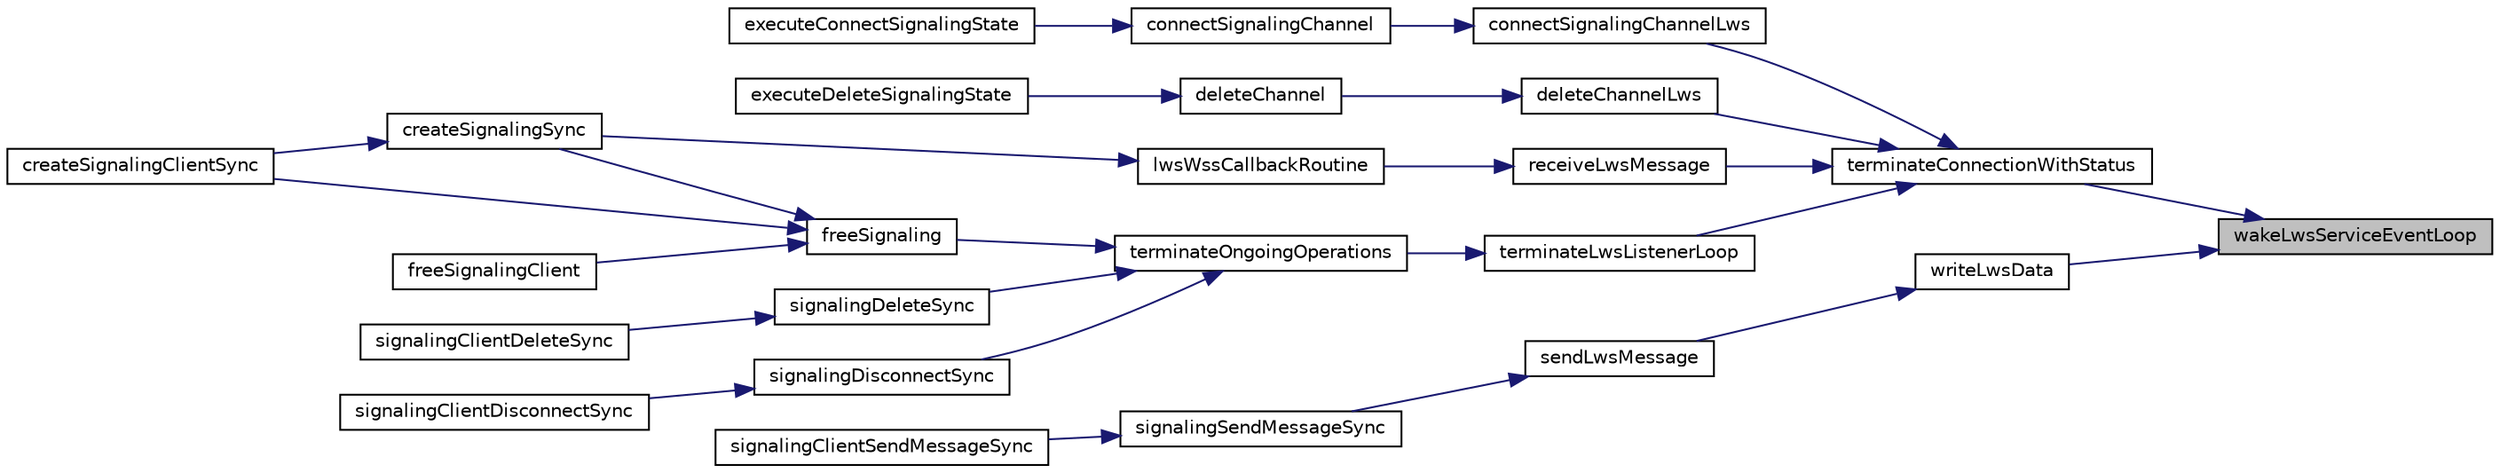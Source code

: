 digraph "wakeLwsServiceEventLoop"
{
 // LATEX_PDF_SIZE
  edge [fontname="Helvetica",fontsize="10",labelfontname="Helvetica",labelfontsize="10"];
  node [fontname="Helvetica",fontsize="10",shape=record];
  rankdir="RL";
  Node1 [label="wakeLwsServiceEventLoop",height=0.2,width=0.4,color="black", fillcolor="grey75", style="filled", fontcolor="black",tooltip=" "];
  Node1 -> Node2 [dir="back",color="midnightblue",fontsize="10",style="solid",fontname="Helvetica"];
  Node2 [label="terminateConnectionWithStatus",height=0.2,width=0.4,color="black", fillcolor="white", style="filled",URL="$LwsApiCalls_8h.html#a35c27097d8694e053456985681d9f299",tooltip=" "];
  Node2 -> Node3 [dir="back",color="midnightblue",fontsize="10",style="solid",fontname="Helvetica"];
  Node3 [label="connectSignalingChannelLws",height=0.2,width=0.4,color="black", fillcolor="white", style="filled",URL="$LwsApiCalls_8h.html#a2ac258834937856ede462e972c15869f",tooltip=" "];
  Node3 -> Node4 [dir="back",color="midnightblue",fontsize="10",style="solid",fontname="Helvetica"];
  Node4 [label="connectSignalingChannel",height=0.2,width=0.4,color="black", fillcolor="white", style="filled",URL="$Signaling_8h.html#a7bbc824772aa5da9ae0f0d32072624a5",tooltip=" "];
  Node4 -> Node5 [dir="back",color="midnightblue",fontsize="10",style="solid",fontname="Helvetica"];
  Node5 [label="executeConnectSignalingState",height=0.2,width=0.4,color="black", fillcolor="white", style="filled",URL="$StateMachine_8h.html#ad61b483e90502a439e3c52e6bdf1b760",tooltip=" "];
  Node2 -> Node6 [dir="back",color="midnightblue",fontsize="10",style="solid",fontname="Helvetica"];
  Node6 [label="deleteChannelLws",height=0.2,width=0.4,color="black", fillcolor="white", style="filled",URL="$LwsApiCalls_8h.html#a3389cab55ec0140e12d28d5174823525",tooltip=" "];
  Node6 -> Node7 [dir="back",color="midnightblue",fontsize="10",style="solid",fontname="Helvetica"];
  Node7 [label="deleteChannel",height=0.2,width=0.4,color="black", fillcolor="white", style="filled",URL="$Signaling_8h.html#a8e737f9e23a9d0be4a2280e6114bd6fc",tooltip=" "];
  Node7 -> Node8 [dir="back",color="midnightblue",fontsize="10",style="solid",fontname="Helvetica"];
  Node8 [label="executeDeleteSignalingState",height=0.2,width=0.4,color="black", fillcolor="white", style="filled",URL="$StateMachine_8h.html#aa9f061233a9fdff2c0f1180ac06a1e8b",tooltip=" "];
  Node2 -> Node9 [dir="back",color="midnightblue",fontsize="10",style="solid",fontname="Helvetica"];
  Node9 [label="receiveLwsMessage",height=0.2,width=0.4,color="black", fillcolor="white", style="filled",URL="$LwsApiCalls_8h.html#a3be2b58965f27978a86f44a01a60fdd1",tooltip=" "];
  Node9 -> Node10 [dir="back",color="midnightblue",fontsize="10",style="solid",fontname="Helvetica"];
  Node10 [label="lwsWssCallbackRoutine",height=0.2,width=0.4,color="black", fillcolor="white", style="filled",URL="$LwsApiCalls_8h.html#aa2eb874b1b028f1648df7736ae344a63",tooltip=" "];
  Node10 -> Node11 [dir="back",color="midnightblue",fontsize="10",style="solid",fontname="Helvetica"];
  Node11 [label="createSignalingSync",height=0.2,width=0.4,color="black", fillcolor="white", style="filled",URL="$Signaling_8h.html#a26907340bcd88230be1b23ace9d19e68",tooltip=" "];
  Node11 -> Node12 [dir="back",color="midnightblue",fontsize="10",style="solid",fontname="Helvetica"];
  Node12 [label="createSignalingClientSync",height=0.2,width=0.4,color="black", fillcolor="white", style="filled",URL="$group__PublicMemberFunctions.html#ga375ddffe8376298cdaafe63799b53b1e",tooltip="Creates a Signaling client and returns a handle to it."];
  Node2 -> Node13 [dir="back",color="midnightblue",fontsize="10",style="solid",fontname="Helvetica"];
  Node13 [label="terminateLwsListenerLoop",height=0.2,width=0.4,color="black", fillcolor="white", style="filled",URL="$LwsApiCalls_8h.html#adaab65fdec20bfa988b6c59e317520aa",tooltip=" "];
  Node13 -> Node14 [dir="back",color="midnightblue",fontsize="10",style="solid",fontname="Helvetica"];
  Node14 [label="terminateOngoingOperations",height=0.2,width=0.4,color="black", fillcolor="white", style="filled",URL="$Signaling_8h.html#acb2932f961b12b958dc125e21bc2a713",tooltip=" "];
  Node14 -> Node15 [dir="back",color="midnightblue",fontsize="10",style="solid",fontname="Helvetica"];
  Node15 [label="freeSignaling",height=0.2,width=0.4,color="black", fillcolor="white", style="filled",URL="$Signaling_8h.html#ad9057954d6494f555ba7b7646fc31ccc",tooltip=" "];
  Node15 -> Node12 [dir="back",color="midnightblue",fontsize="10",style="solid",fontname="Helvetica"];
  Node15 -> Node11 [dir="back",color="midnightblue",fontsize="10",style="solid",fontname="Helvetica"];
  Node15 -> Node16 [dir="back",color="midnightblue",fontsize="10",style="solid",fontname="Helvetica"];
  Node16 [label="freeSignalingClient",height=0.2,width=0.4,color="black", fillcolor="white", style="filled",URL="$group__PublicMemberFunctions.html#gafb4629e6a81552152c1b475a32e06e9c",tooltip="Frees the Signaling client object."];
  Node14 -> Node17 [dir="back",color="midnightblue",fontsize="10",style="solid",fontname="Helvetica"];
  Node17 [label="signalingDeleteSync",height=0.2,width=0.4,color="black", fillcolor="white", style="filled",URL="$Signaling_8h.html#a4bf483684dd1c9457ad84c14d07af7f7",tooltip=" "];
  Node17 -> Node18 [dir="back",color="midnightblue",fontsize="10",style="solid",fontname="Helvetica"];
  Node18 [label="signalingClientDeleteSync",height=0.2,width=0.4,color="black", fillcolor="white", style="filled",URL="$group__PublicMemberFunctions.html#gad85555f757662d1585efd00d496e5c13",tooltip="Deletes the signaling channel referenced by SIGNALING_CLIENT_HANDLE."];
  Node14 -> Node19 [dir="back",color="midnightblue",fontsize="10",style="solid",fontname="Helvetica"];
  Node19 [label="signalingDisconnectSync",height=0.2,width=0.4,color="black", fillcolor="white", style="filled",URL="$Signaling_8h.html#a748192aa75f090e400ec209c2a3afab4",tooltip=" "];
  Node19 -> Node20 [dir="back",color="midnightblue",fontsize="10",style="solid",fontname="Helvetica"];
  Node20 [label="signalingClientDisconnectSync",height=0.2,width=0.4,color="black", fillcolor="white", style="filled",URL="$group__PublicMemberFunctions.html#ga6130116416557558b66728a8db2c6ee7",tooltip="Disconnects the signaling client."];
  Node1 -> Node21 [dir="back",color="midnightblue",fontsize="10",style="solid",fontname="Helvetica"];
  Node21 [label="writeLwsData",height=0.2,width=0.4,color="black", fillcolor="white", style="filled",URL="$LwsApiCalls_8h.html#a2cd685bd0cb31e9f3a17c7b72605902e",tooltip=" "];
  Node21 -> Node22 [dir="back",color="midnightblue",fontsize="10",style="solid",fontname="Helvetica"];
  Node22 [label="sendLwsMessage",height=0.2,width=0.4,color="black", fillcolor="white", style="filled",URL="$LwsApiCalls_8h.html#a73aa82c21d25505351c26ccc31b2f2dd",tooltip=" "];
  Node22 -> Node23 [dir="back",color="midnightblue",fontsize="10",style="solid",fontname="Helvetica"];
  Node23 [label="signalingSendMessageSync",height=0.2,width=0.4,color="black", fillcolor="white", style="filled",URL="$Signaling_8h.html#a0db26c48fd56f7e976c7db9d0b1a2cac",tooltip=" "];
  Node23 -> Node24 [dir="back",color="midnightblue",fontsize="10",style="solid",fontname="Helvetica"];
  Node24 [label="signalingClientSendMessageSync",height=0.2,width=0.4,color="black", fillcolor="white", style="filled",URL="$group__PublicMemberFunctions.html#gae6d8d80d47699c5494de1dc3d455b1f4",tooltip="Send a message through a Signaling client."];
}
